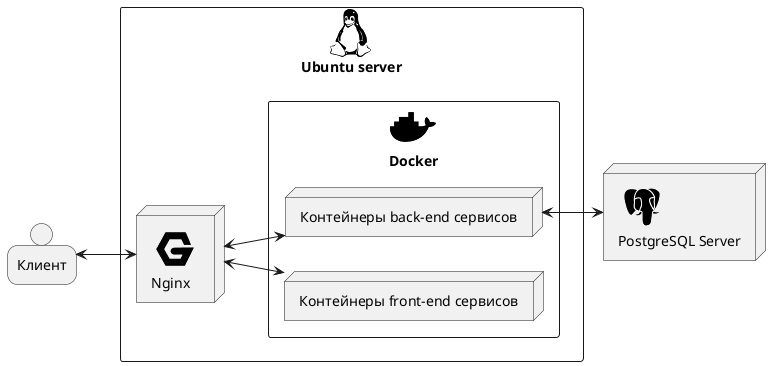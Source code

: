 @startuml
!include <cloudinsight/tomcat>
!include <cloudinsight/kafka>
!include <cloudinsight/java>
!include <cloudinsight/postgresql>
!include <cloudinsight/rabbitmq>
!include <cloudinsight/docker>
!include <cloudinsight/nodejs>
!include <cloudinsight/nginx>
!include <cloudinsight/linux>

'title __Архитектура приложения__
 left to right direction

person "Клиент" as client

rectangle "<$linux>\nUbuntu server" {
    node "<$nginx>\nNginx" as nginx_main
    rectangle "<$docker>\nDocker" {
        node "Контейнеры back-end сервисов" as backend
        node "Контейнеры front-end сервисов" as frontend
    }
}



node "<$postgresql>\nPostgreSQL Server" as db

client <--> nginx_main
nginx_main <--> backend
nginx_main <--> frontend
backend <--> db

@enduml
